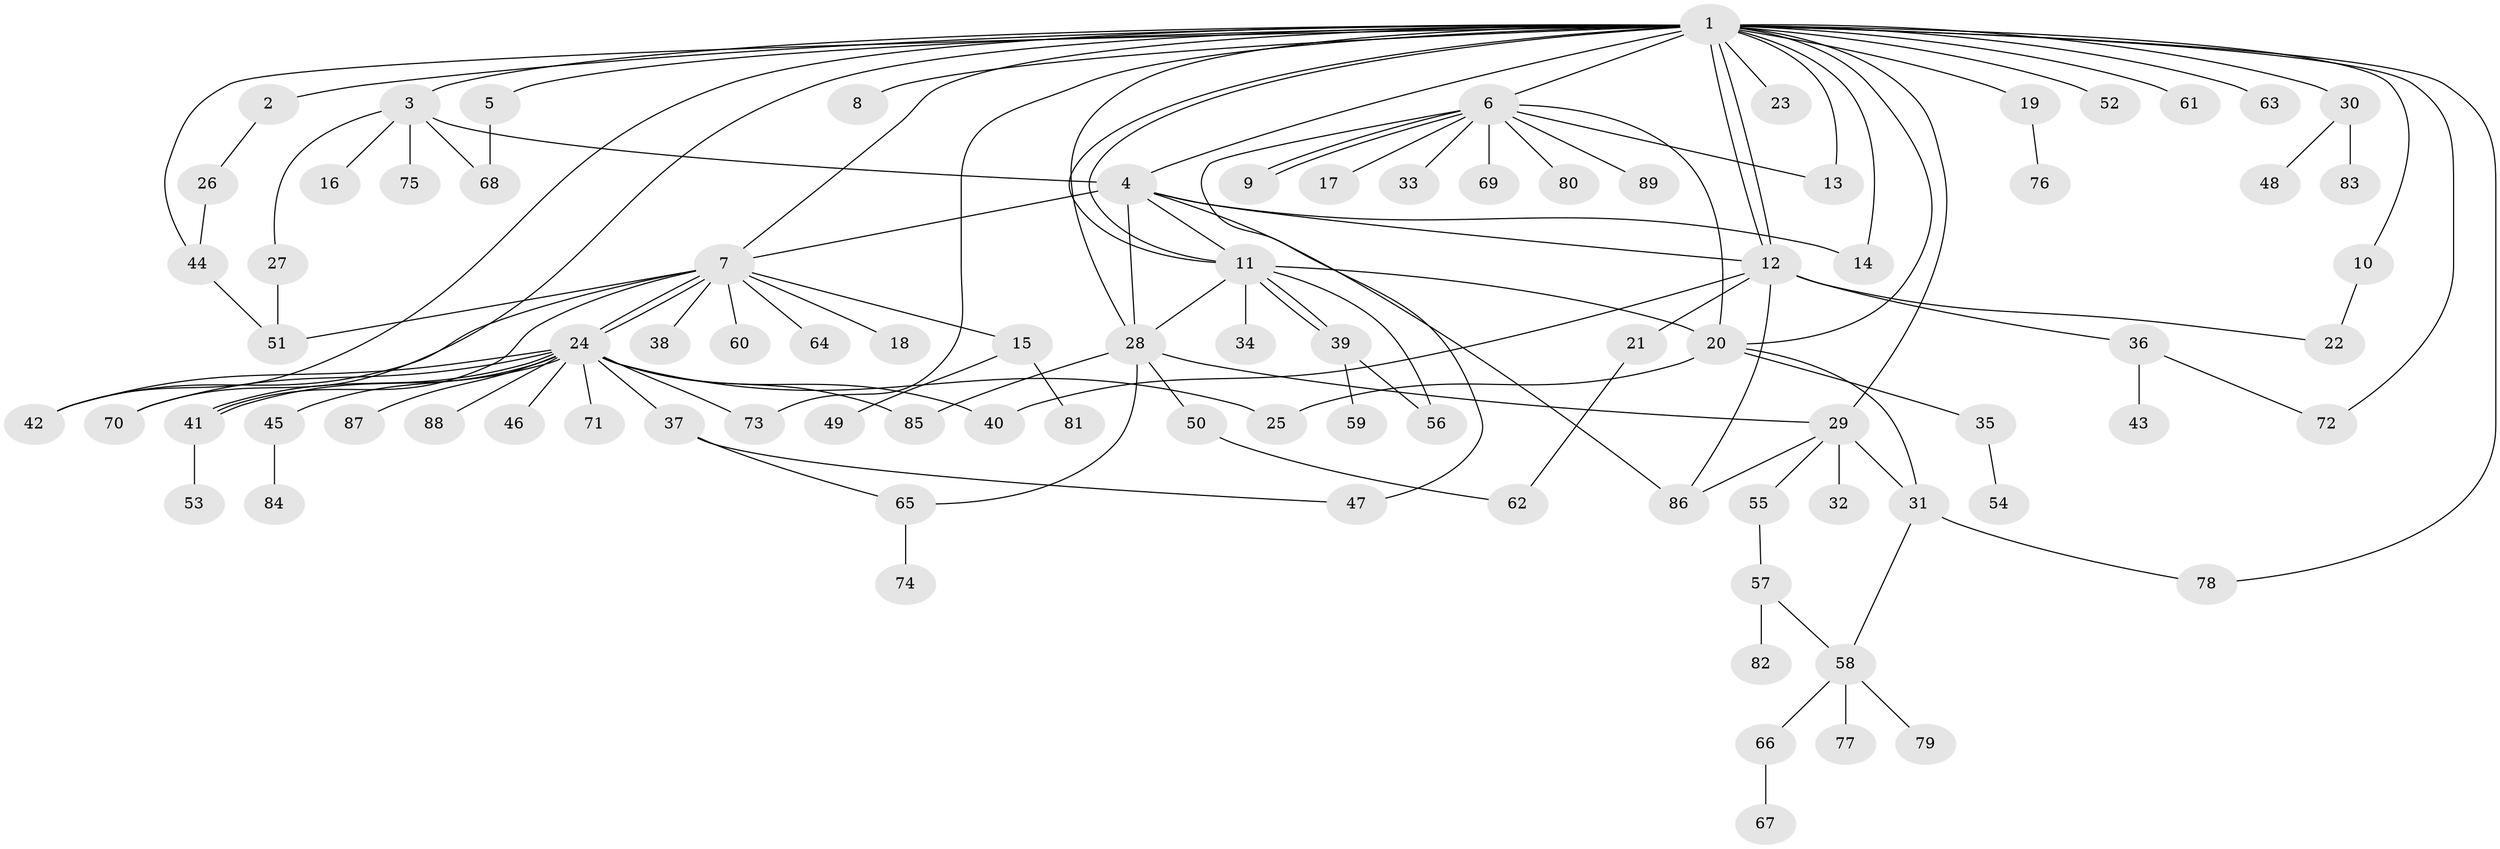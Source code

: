 // coarse degree distribution, {2: 0.27419354838709675, 25: 0.016129032258064516, 7: 0.04838709677419355, 9: 0.016129032258064516, 1: 0.41935483870967744, 10: 0.016129032258064516, 6: 0.03225806451612903, 5: 0.03225806451612903, 3: 0.0967741935483871, 13: 0.016129032258064516, 4: 0.03225806451612903}
// Generated by graph-tools (version 1.1) at 2025/36/03/04/25 23:36:45]
// undirected, 89 vertices, 128 edges
graph export_dot {
  node [color=gray90,style=filled];
  1;
  2;
  3;
  4;
  5;
  6;
  7;
  8;
  9;
  10;
  11;
  12;
  13;
  14;
  15;
  16;
  17;
  18;
  19;
  20;
  21;
  22;
  23;
  24;
  25;
  26;
  27;
  28;
  29;
  30;
  31;
  32;
  33;
  34;
  35;
  36;
  37;
  38;
  39;
  40;
  41;
  42;
  43;
  44;
  45;
  46;
  47;
  48;
  49;
  50;
  51;
  52;
  53;
  54;
  55;
  56;
  57;
  58;
  59;
  60;
  61;
  62;
  63;
  64;
  65;
  66;
  67;
  68;
  69;
  70;
  71;
  72;
  73;
  74;
  75;
  76;
  77;
  78;
  79;
  80;
  81;
  82;
  83;
  84;
  85;
  86;
  87;
  88;
  89;
  1 -- 2;
  1 -- 3;
  1 -- 4;
  1 -- 5;
  1 -- 6;
  1 -- 7;
  1 -- 8;
  1 -- 10;
  1 -- 11;
  1 -- 11;
  1 -- 12;
  1 -- 12;
  1 -- 13;
  1 -- 14;
  1 -- 19;
  1 -- 20;
  1 -- 23;
  1 -- 28;
  1 -- 29;
  1 -- 30;
  1 -- 42;
  1 -- 44;
  1 -- 52;
  1 -- 61;
  1 -- 63;
  1 -- 70;
  1 -- 72;
  1 -- 73;
  1 -- 78;
  2 -- 26;
  3 -- 4;
  3 -- 16;
  3 -- 27;
  3 -- 68;
  3 -- 75;
  4 -- 7;
  4 -- 11;
  4 -- 12;
  4 -- 14;
  4 -- 28;
  4 -- 86;
  5 -- 68;
  6 -- 9;
  6 -- 9;
  6 -- 13;
  6 -- 17;
  6 -- 20;
  6 -- 33;
  6 -- 47;
  6 -- 69;
  6 -- 80;
  6 -- 89;
  7 -- 15;
  7 -- 18;
  7 -- 24;
  7 -- 24;
  7 -- 38;
  7 -- 41;
  7 -- 42;
  7 -- 51;
  7 -- 60;
  7 -- 64;
  10 -- 22;
  11 -- 20;
  11 -- 28;
  11 -- 34;
  11 -- 39;
  11 -- 39;
  11 -- 56;
  12 -- 21;
  12 -- 22;
  12 -- 36;
  12 -- 40;
  12 -- 86;
  15 -- 49;
  15 -- 81;
  19 -- 76;
  20 -- 25;
  20 -- 31;
  20 -- 35;
  21 -- 62;
  24 -- 25;
  24 -- 37;
  24 -- 40;
  24 -- 41;
  24 -- 41;
  24 -- 42;
  24 -- 45;
  24 -- 46;
  24 -- 70;
  24 -- 71;
  24 -- 73;
  24 -- 85;
  24 -- 87;
  24 -- 88;
  26 -- 44;
  27 -- 51;
  28 -- 29;
  28 -- 50;
  28 -- 65;
  28 -- 85;
  29 -- 31;
  29 -- 32;
  29 -- 55;
  29 -- 86;
  30 -- 48;
  30 -- 83;
  31 -- 58;
  31 -- 78;
  35 -- 54;
  36 -- 43;
  36 -- 72;
  37 -- 47;
  37 -- 65;
  39 -- 56;
  39 -- 59;
  41 -- 53;
  44 -- 51;
  45 -- 84;
  50 -- 62;
  55 -- 57;
  57 -- 58;
  57 -- 82;
  58 -- 66;
  58 -- 77;
  58 -- 79;
  65 -- 74;
  66 -- 67;
}
